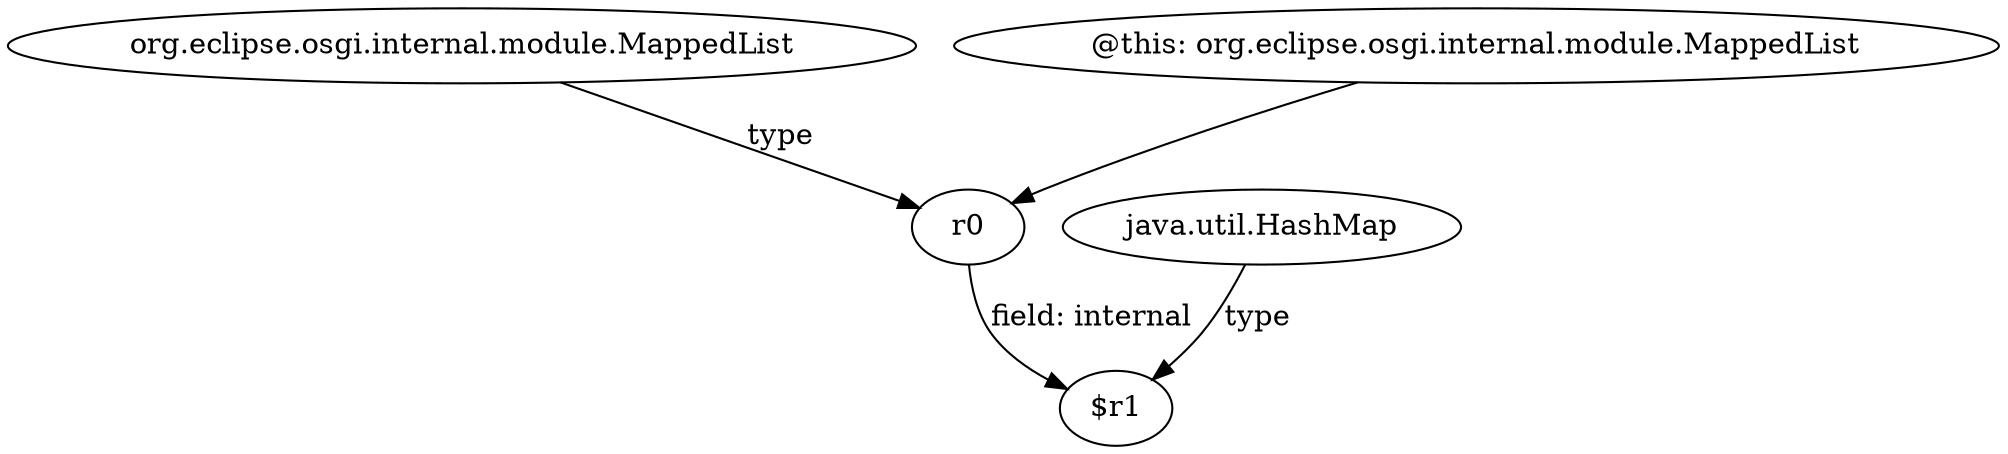 digraph g {
0[label="org.eclipse.osgi.internal.module.MappedList"]
1[label="r0"]
0->1[label="type"]
2[label="@this: org.eclipse.osgi.internal.module.MappedList"]
2->1[label=""]
3[label="java.util.HashMap"]
4[label="$r1"]
3->4[label="type"]
1->4[label="field: internal"]
}